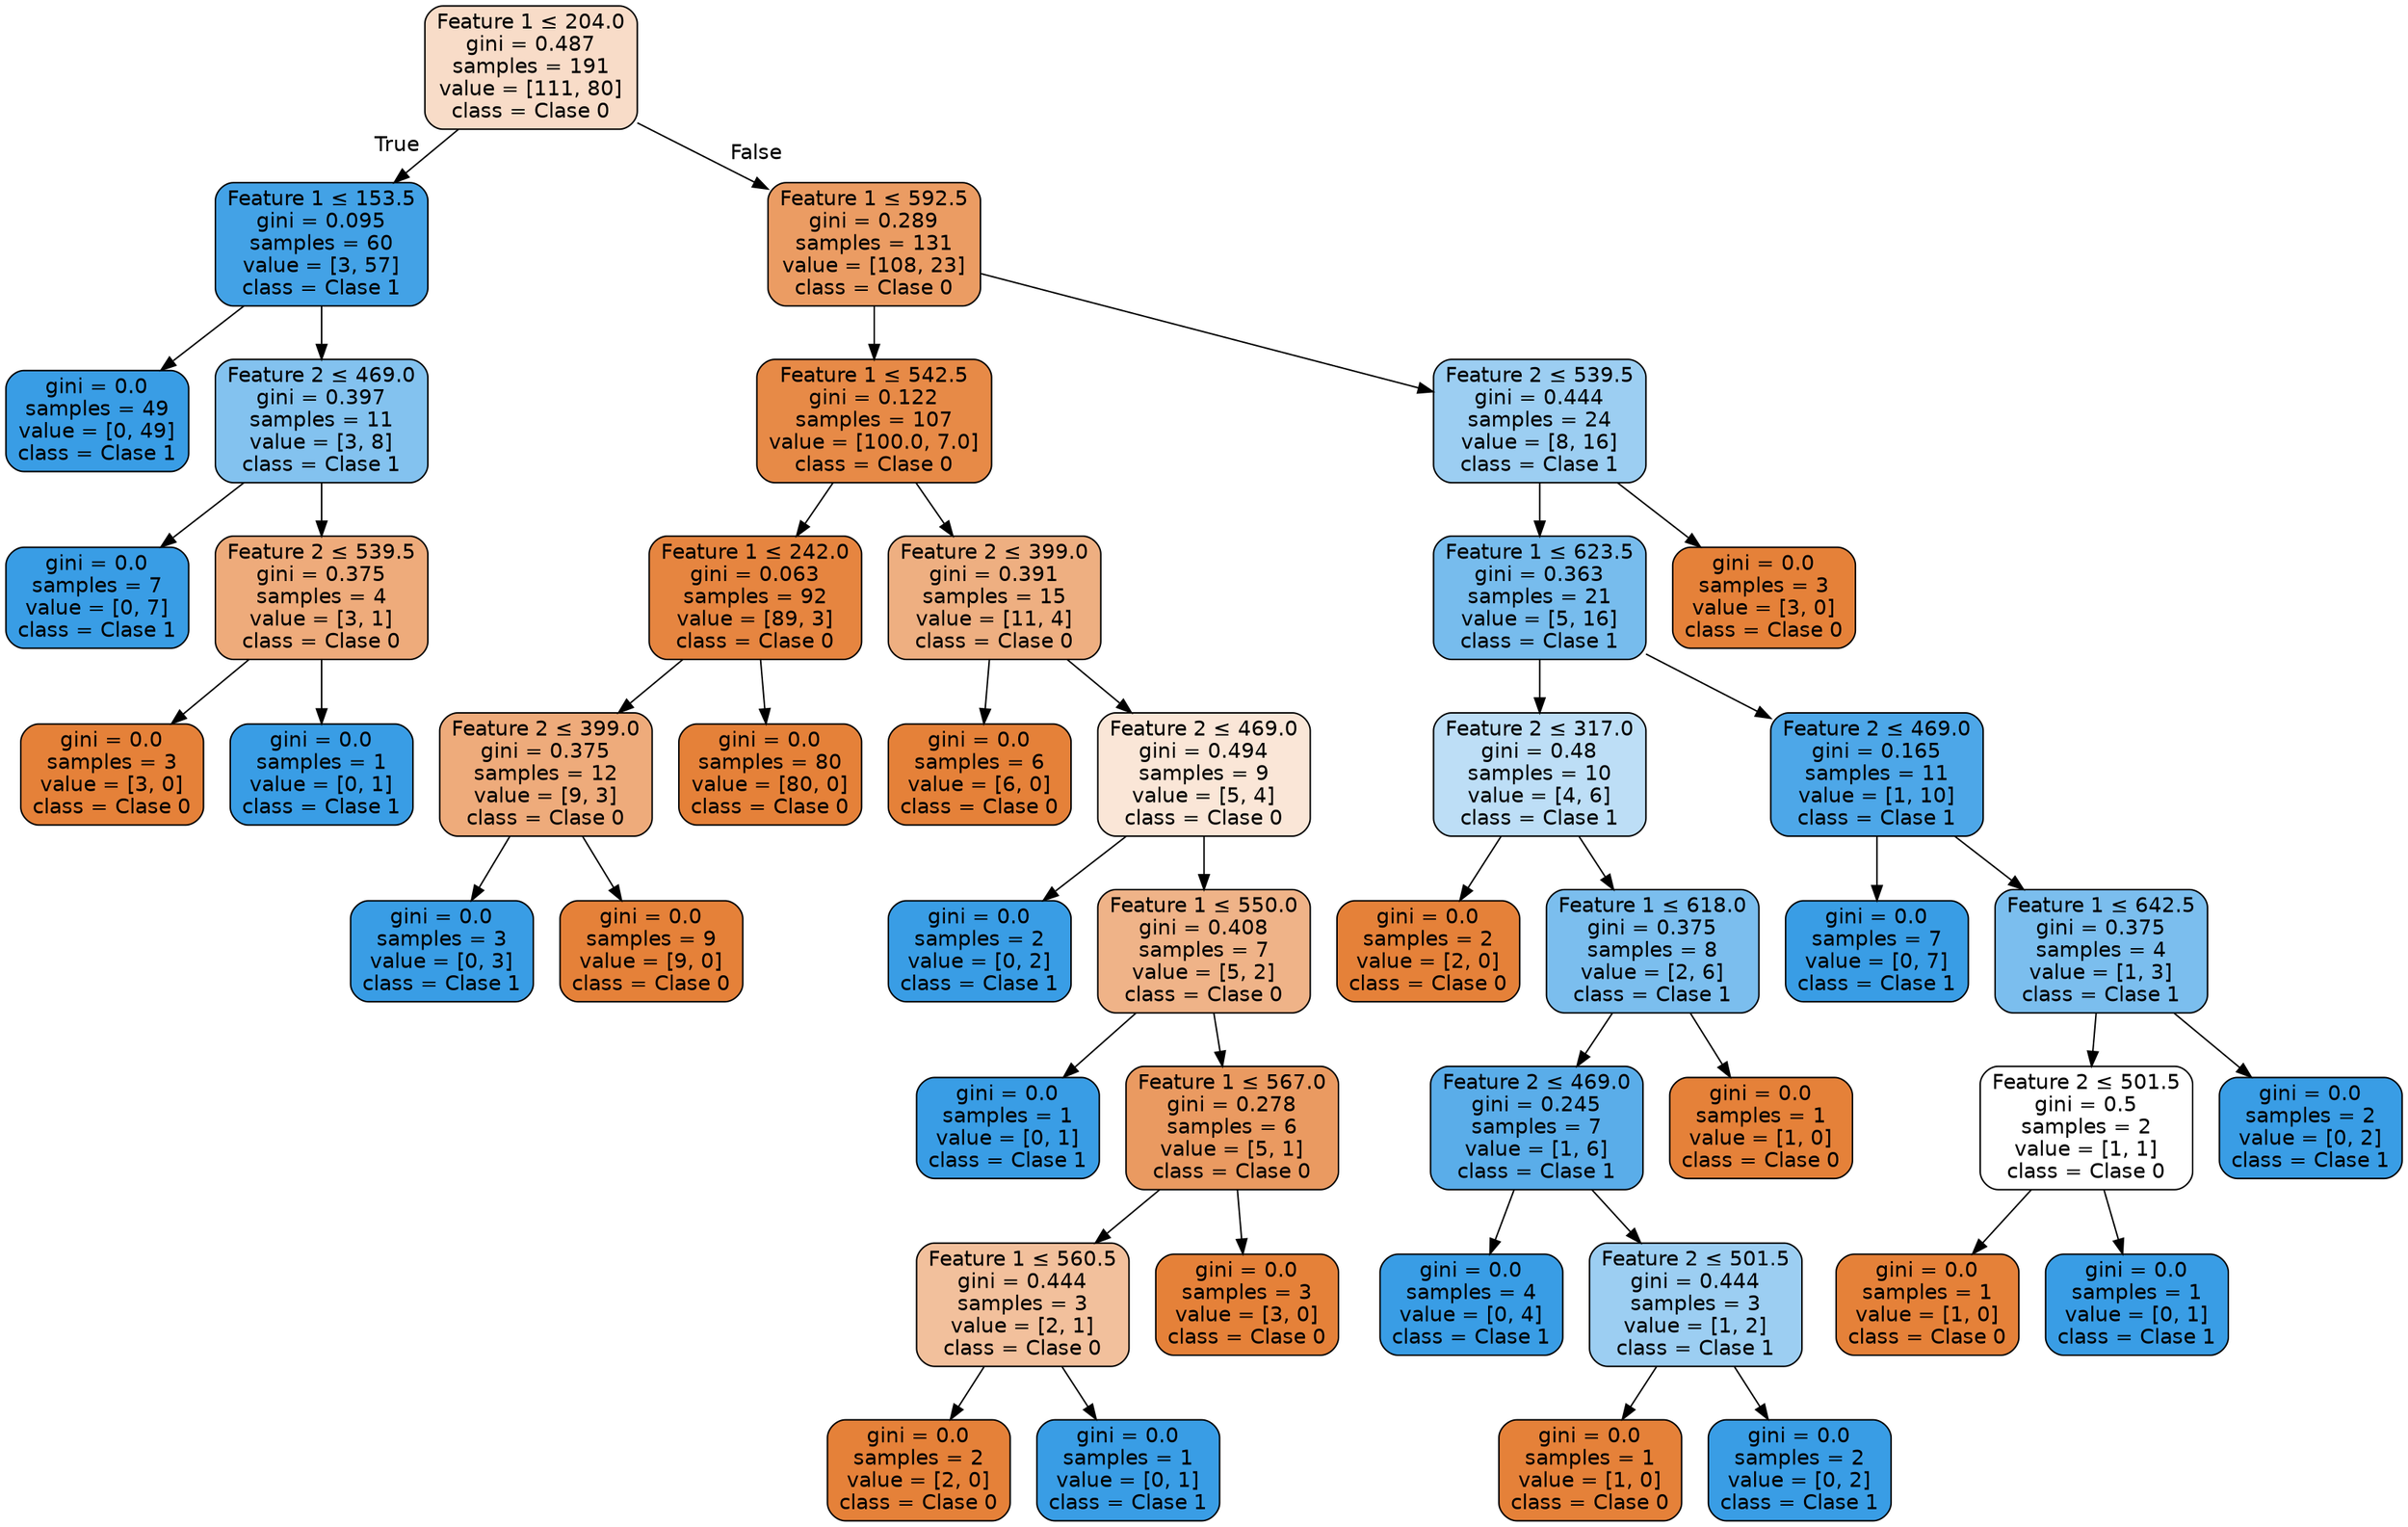 digraph Tree {
node [shape=box, style="filled, rounded", color="black", fontname="helvetica"] ;
edge [fontname="helvetica"] ;
0 [label=<Feature 1 &le; 204.0<br/>gini = 0.487<br/>samples = 191<br/>value = [111, 80]<br/>class = Clase 0>, fillcolor="#f8dcc8"] ;
1 [label=<Feature 1 &le; 153.5<br/>gini = 0.095<br/>samples = 60<br/>value = [3, 57]<br/>class = Clase 1>, fillcolor="#43a2e6"] ;
0 -> 1 [labeldistance=2.5, labelangle=45, headlabel="True"] ;
2 [label=<gini = 0.0<br/>samples = 49<br/>value = [0, 49]<br/>class = Clase 1>, fillcolor="#399de5"] ;
1 -> 2 ;
3 [label=<Feature 2 &le; 469.0<br/>gini = 0.397<br/>samples = 11<br/>value = [3, 8]<br/>class = Clase 1>, fillcolor="#83c2ef"] ;
1 -> 3 ;
4 [label=<gini = 0.0<br/>samples = 7<br/>value = [0, 7]<br/>class = Clase 1>, fillcolor="#399de5"] ;
3 -> 4 ;
5 [label=<Feature 2 &le; 539.5<br/>gini = 0.375<br/>samples = 4<br/>value = [3, 1]<br/>class = Clase 0>, fillcolor="#eeab7b"] ;
3 -> 5 ;
6 [label=<gini = 0.0<br/>samples = 3<br/>value = [3, 0]<br/>class = Clase 0>, fillcolor="#e58139"] ;
5 -> 6 ;
7 [label=<gini = 0.0<br/>samples = 1<br/>value = [0, 1]<br/>class = Clase 1>, fillcolor="#399de5"] ;
5 -> 7 ;
8 [label=<Feature 1 &le; 592.5<br/>gini = 0.289<br/>samples = 131<br/>value = [108, 23]<br/>class = Clase 0>, fillcolor="#eb9c63"] ;
0 -> 8 [labeldistance=2.5, labelangle=-45, headlabel="False"] ;
9 [label=<Feature 1 &le; 542.5<br/>gini = 0.122<br/>samples = 107<br/>value = [100.0, 7.0]<br/>class = Clase 0>, fillcolor="#e78a47"] ;
8 -> 9 ;
10 [label=<Feature 1 &le; 242.0<br/>gini = 0.063<br/>samples = 92<br/>value = [89, 3]<br/>class = Clase 0>, fillcolor="#e68540"] ;
9 -> 10 ;
11 [label=<Feature 2 &le; 399.0<br/>gini = 0.375<br/>samples = 12<br/>value = [9, 3]<br/>class = Clase 0>, fillcolor="#eeab7b"] ;
10 -> 11 ;
12 [label=<gini = 0.0<br/>samples = 3<br/>value = [0, 3]<br/>class = Clase 1>, fillcolor="#399de5"] ;
11 -> 12 ;
13 [label=<gini = 0.0<br/>samples = 9<br/>value = [9, 0]<br/>class = Clase 0>, fillcolor="#e58139"] ;
11 -> 13 ;
14 [label=<gini = 0.0<br/>samples = 80<br/>value = [80, 0]<br/>class = Clase 0>, fillcolor="#e58139"] ;
10 -> 14 ;
15 [label=<Feature 2 &le; 399.0<br/>gini = 0.391<br/>samples = 15<br/>value = [11, 4]<br/>class = Clase 0>, fillcolor="#eeaf81"] ;
9 -> 15 ;
16 [label=<gini = 0.0<br/>samples = 6<br/>value = [6, 0]<br/>class = Clase 0>, fillcolor="#e58139"] ;
15 -> 16 ;
17 [label=<Feature 2 &le; 469.0<br/>gini = 0.494<br/>samples = 9<br/>value = [5, 4]<br/>class = Clase 0>, fillcolor="#fae6d7"] ;
15 -> 17 ;
18 [label=<gini = 0.0<br/>samples = 2<br/>value = [0, 2]<br/>class = Clase 1>, fillcolor="#399de5"] ;
17 -> 18 ;
19 [label=<Feature 1 &le; 550.0<br/>gini = 0.408<br/>samples = 7<br/>value = [5, 2]<br/>class = Clase 0>, fillcolor="#efb388"] ;
17 -> 19 ;
20 [label=<gini = 0.0<br/>samples = 1<br/>value = [0, 1]<br/>class = Clase 1>, fillcolor="#399de5"] ;
19 -> 20 ;
21 [label=<Feature 1 &le; 567.0<br/>gini = 0.278<br/>samples = 6<br/>value = [5, 1]<br/>class = Clase 0>, fillcolor="#ea9a61"] ;
19 -> 21 ;
22 [label=<Feature 1 &le; 560.5<br/>gini = 0.444<br/>samples = 3<br/>value = [2, 1]<br/>class = Clase 0>, fillcolor="#f2c09c"] ;
21 -> 22 ;
23 [label=<gini = 0.0<br/>samples = 2<br/>value = [2, 0]<br/>class = Clase 0>, fillcolor="#e58139"] ;
22 -> 23 ;
24 [label=<gini = 0.0<br/>samples = 1<br/>value = [0, 1]<br/>class = Clase 1>, fillcolor="#399de5"] ;
22 -> 24 ;
25 [label=<gini = 0.0<br/>samples = 3<br/>value = [3, 0]<br/>class = Clase 0>, fillcolor="#e58139"] ;
21 -> 25 ;
26 [label=<Feature 2 &le; 539.5<br/>gini = 0.444<br/>samples = 24<br/>value = [8, 16]<br/>class = Clase 1>, fillcolor="#9ccef2"] ;
8 -> 26 ;
27 [label=<Feature 1 &le; 623.5<br/>gini = 0.363<br/>samples = 21<br/>value = [5, 16]<br/>class = Clase 1>, fillcolor="#77bced"] ;
26 -> 27 ;
28 [label=<Feature 2 &le; 317.0<br/>gini = 0.48<br/>samples = 10<br/>value = [4, 6]<br/>class = Clase 1>, fillcolor="#bddef6"] ;
27 -> 28 ;
29 [label=<gini = 0.0<br/>samples = 2<br/>value = [2, 0]<br/>class = Clase 0>, fillcolor="#e58139"] ;
28 -> 29 ;
30 [label=<Feature 1 &le; 618.0<br/>gini = 0.375<br/>samples = 8<br/>value = [2, 6]<br/>class = Clase 1>, fillcolor="#7bbeee"] ;
28 -> 30 ;
31 [label=<Feature 2 &le; 469.0<br/>gini = 0.245<br/>samples = 7<br/>value = [1, 6]<br/>class = Clase 1>, fillcolor="#5aade9"] ;
30 -> 31 ;
32 [label=<gini = 0.0<br/>samples = 4<br/>value = [0, 4]<br/>class = Clase 1>, fillcolor="#399de5"] ;
31 -> 32 ;
33 [label=<Feature 2 &le; 501.5<br/>gini = 0.444<br/>samples = 3<br/>value = [1, 2]<br/>class = Clase 1>, fillcolor="#9ccef2"] ;
31 -> 33 ;
34 [label=<gini = 0.0<br/>samples = 1<br/>value = [1, 0]<br/>class = Clase 0>, fillcolor="#e58139"] ;
33 -> 34 ;
35 [label=<gini = 0.0<br/>samples = 2<br/>value = [0, 2]<br/>class = Clase 1>, fillcolor="#399de5"] ;
33 -> 35 ;
36 [label=<gini = 0.0<br/>samples = 1<br/>value = [1, 0]<br/>class = Clase 0>, fillcolor="#e58139"] ;
30 -> 36 ;
37 [label=<Feature 2 &le; 469.0<br/>gini = 0.165<br/>samples = 11<br/>value = [1, 10]<br/>class = Clase 1>, fillcolor="#4da7e8"] ;
27 -> 37 ;
38 [label=<gini = 0.0<br/>samples = 7<br/>value = [0, 7]<br/>class = Clase 1>, fillcolor="#399de5"] ;
37 -> 38 ;
39 [label=<Feature 1 &le; 642.5<br/>gini = 0.375<br/>samples = 4<br/>value = [1, 3]<br/>class = Clase 1>, fillcolor="#7bbeee"] ;
37 -> 39 ;
40 [label=<Feature 2 &le; 501.5<br/>gini = 0.5<br/>samples = 2<br/>value = [1, 1]<br/>class = Clase 0>, fillcolor="#ffffff"] ;
39 -> 40 ;
41 [label=<gini = 0.0<br/>samples = 1<br/>value = [1, 0]<br/>class = Clase 0>, fillcolor="#e58139"] ;
40 -> 41 ;
42 [label=<gini = 0.0<br/>samples = 1<br/>value = [0, 1]<br/>class = Clase 1>, fillcolor="#399de5"] ;
40 -> 42 ;
43 [label=<gini = 0.0<br/>samples = 2<br/>value = [0, 2]<br/>class = Clase 1>, fillcolor="#399de5"] ;
39 -> 43 ;
44 [label=<gini = 0.0<br/>samples = 3<br/>value = [3, 0]<br/>class = Clase 0>, fillcolor="#e58139"] ;
26 -> 44 ;
}
